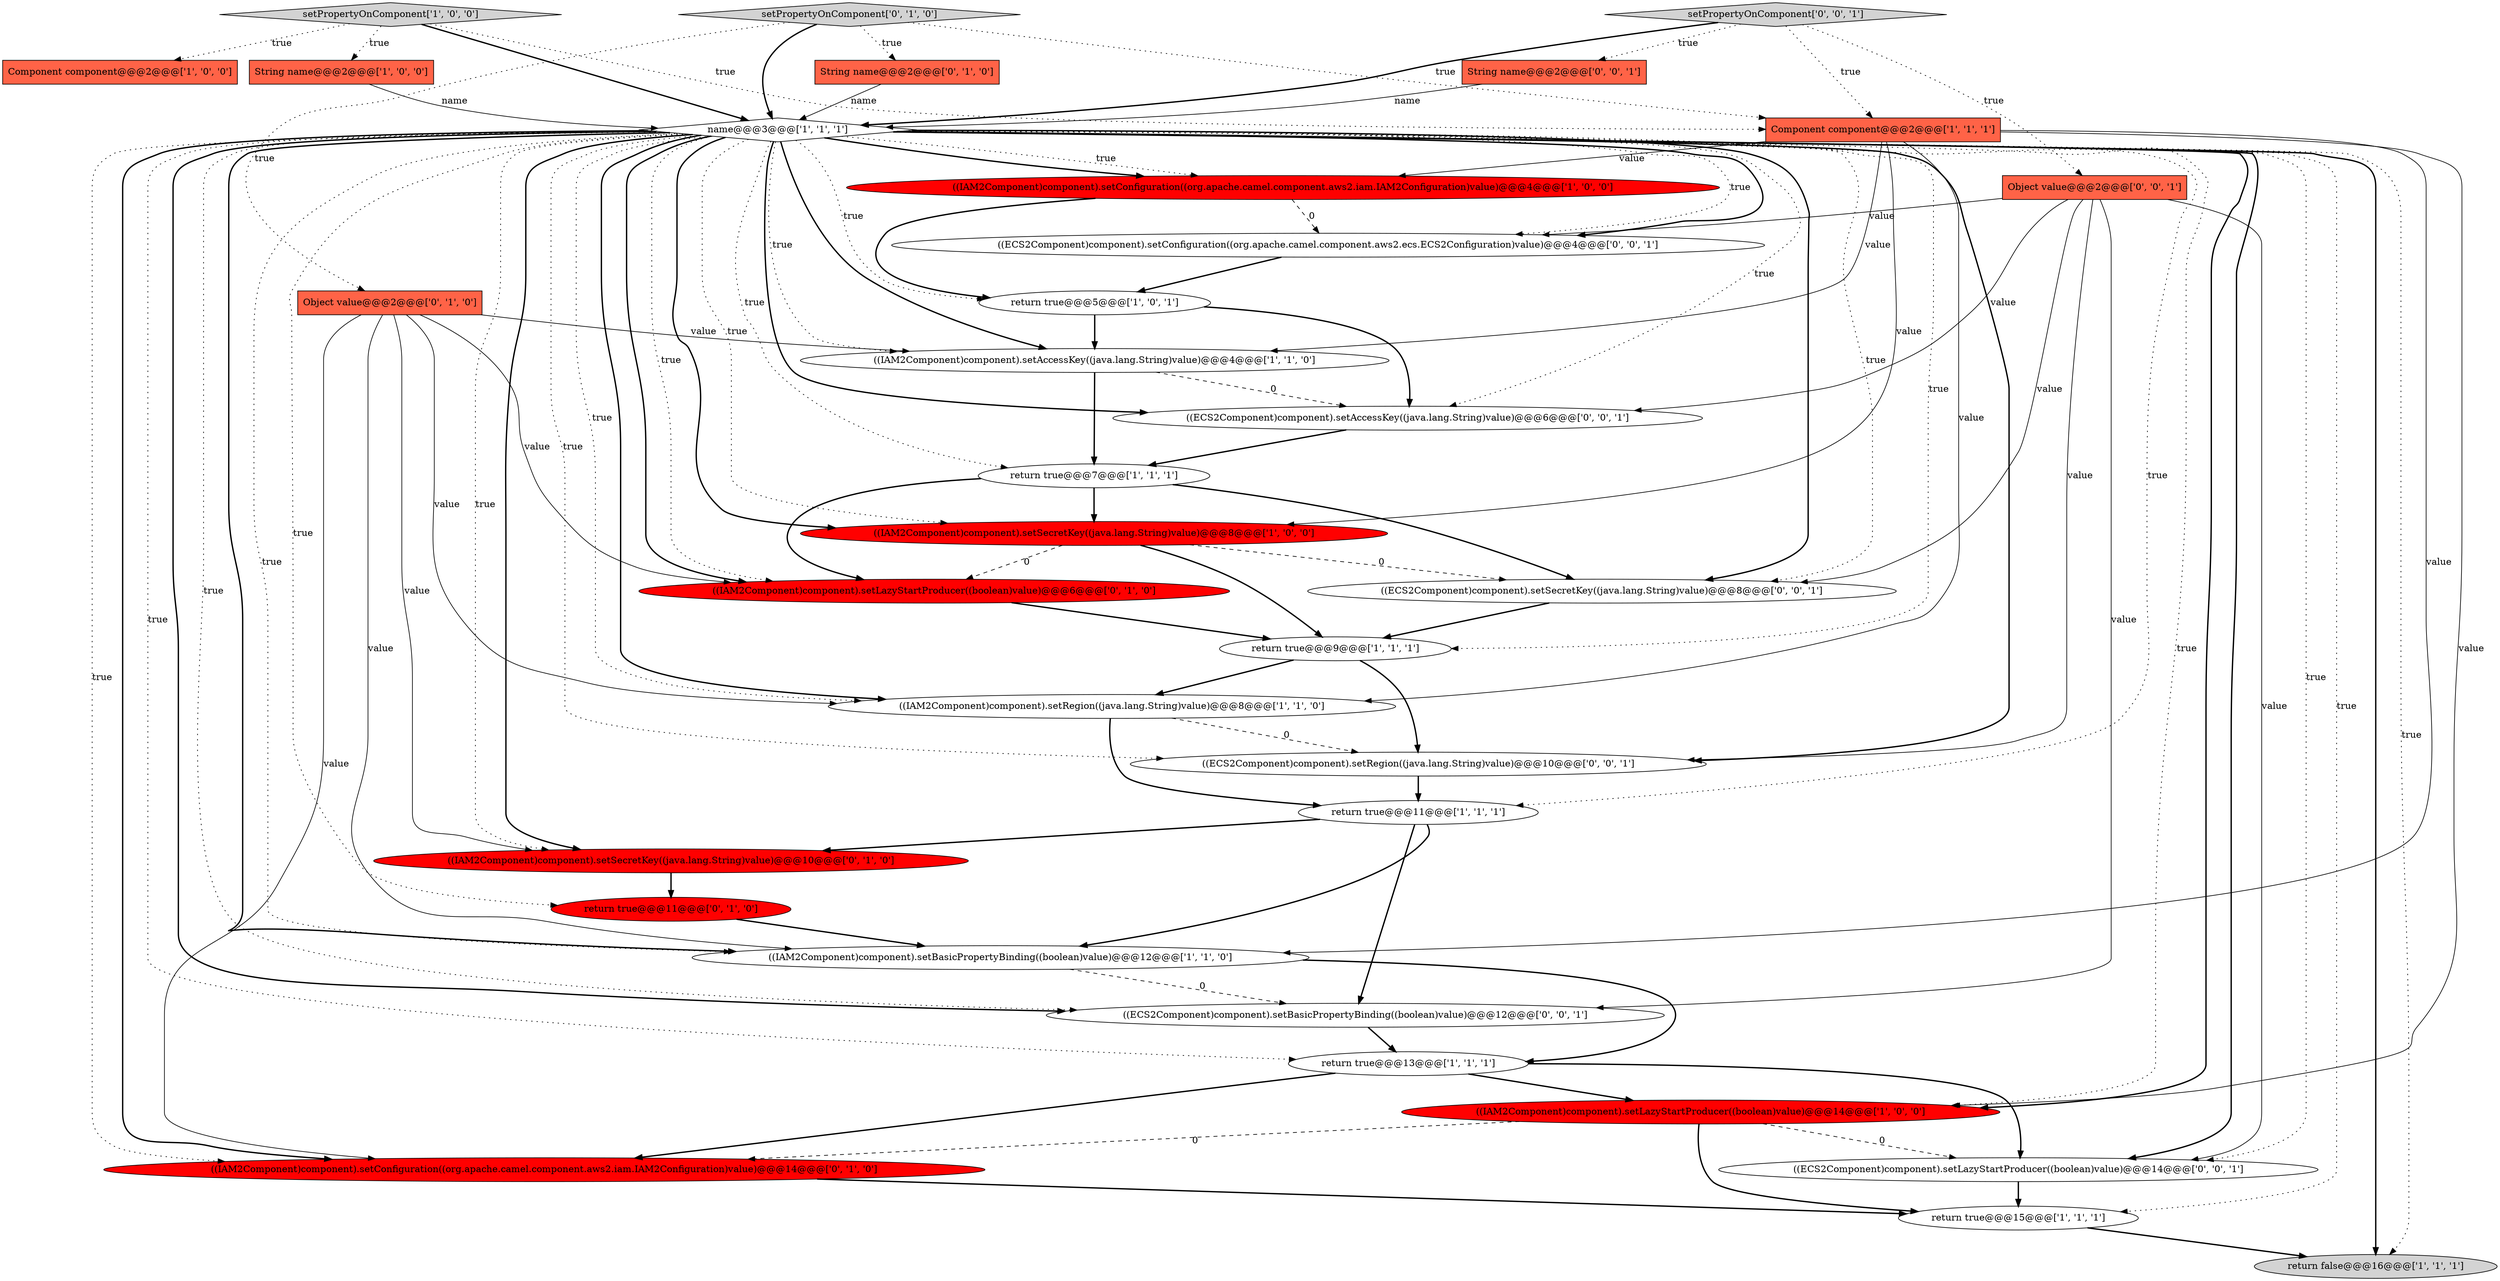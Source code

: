 digraph {
20 [style = filled, label = "((IAM2Component)component).setSecretKey((java.lang.String)value)@@@10@@@['0', '1', '0']", fillcolor = red, shape = ellipse image = "AAA1AAABBB2BBB"];
33 [style = filled, label = "setPropertyOnComponent['0', '0', '1']", fillcolor = lightgray, shape = diamond image = "AAA0AAABBB3BBB"];
26 [style = filled, label = "((ECS2Component)component).setAccessKey((java.lang.String)value)@@@6@@@['0', '0', '1']", fillcolor = white, shape = ellipse image = "AAA0AAABBB3BBB"];
18 [style = filled, label = "((IAM2Component)component).setConfiguration((org.apache.camel.component.aws2.iam.IAM2Configuration)value)@@@14@@@['0', '1', '0']", fillcolor = red, shape = ellipse image = "AAA1AAABBB2BBB"];
31 [style = filled, label = "((ECS2Component)component).setRegion((java.lang.String)value)@@@10@@@['0', '0', '1']", fillcolor = white, shape = ellipse image = "AAA0AAABBB3BBB"];
13 [style = filled, label = "((IAM2Component)component).setAccessKey((java.lang.String)value)@@@4@@@['1', '1', '0']", fillcolor = white, shape = ellipse image = "AAA0AAABBB1BBB"];
7 [style = filled, label = "return true@@@7@@@['1', '1', '1']", fillcolor = white, shape = ellipse image = "AAA0AAABBB1BBB"];
16 [style = filled, label = "return true@@@5@@@['1', '0', '1']", fillcolor = white, shape = ellipse image = "AAA0AAABBB1BBB"];
30 [style = filled, label = "((ECS2Component)component).setSecretKey((java.lang.String)value)@@@8@@@['0', '0', '1']", fillcolor = white, shape = ellipse image = "AAA0AAABBB3BBB"];
3 [style = filled, label = "return true@@@13@@@['1', '1', '1']", fillcolor = white, shape = ellipse image = "AAA0AAABBB1BBB"];
19 [style = filled, label = "Object value@@@2@@@['0', '1', '0']", fillcolor = tomato, shape = box image = "AAA0AAABBB2BBB"];
25 [style = filled, label = "((ECS2Component)component).setBasicPropertyBinding((boolean)value)@@@12@@@['0', '0', '1']", fillcolor = white, shape = ellipse image = "AAA0AAABBB3BBB"];
5 [style = filled, label = "return true@@@9@@@['1', '1', '1']", fillcolor = white, shape = ellipse image = "AAA0AAABBB1BBB"];
0 [style = filled, label = "((IAM2Component)component).setRegion((java.lang.String)value)@@@8@@@['1', '1', '0']", fillcolor = white, shape = ellipse image = "AAA0AAABBB1BBB"];
32 [style = filled, label = "String name@@@2@@@['0', '0', '1']", fillcolor = tomato, shape = box image = "AAA0AAABBB3BBB"];
4 [style = filled, label = "((IAM2Component)component).setBasicPropertyBinding((boolean)value)@@@12@@@['1', '1', '0']", fillcolor = white, shape = ellipse image = "AAA0AAABBB1BBB"];
24 [style = filled, label = "setPropertyOnComponent['0', '1', '0']", fillcolor = lightgray, shape = diamond image = "AAA0AAABBB2BBB"];
15 [style = filled, label = "return true@@@15@@@['1', '1', '1']", fillcolor = white, shape = ellipse image = "AAA0AAABBB1BBB"];
28 [style = filled, label = "((ECS2Component)component).setConfiguration((org.apache.camel.component.aws2.ecs.ECS2Configuration)value)@@@4@@@['0', '0', '1']", fillcolor = white, shape = ellipse image = "AAA0AAABBB3BBB"];
1 [style = filled, label = "((IAM2Component)component).setConfiguration((org.apache.camel.component.aws2.iam.IAM2Configuration)value)@@@4@@@['1', '0', '0']", fillcolor = red, shape = ellipse image = "AAA1AAABBB1BBB"];
8 [style = filled, label = "String name@@@2@@@['1', '0', '0']", fillcolor = tomato, shape = box image = "AAA0AAABBB1BBB"];
9 [style = filled, label = "Component component@@@2@@@['1', '1', '1']", fillcolor = tomato, shape = box image = "AAA0AAABBB1BBB"];
11 [style = filled, label = "return true@@@11@@@['1', '1', '1']", fillcolor = white, shape = ellipse image = "AAA0AAABBB1BBB"];
29 [style = filled, label = "Object value@@@2@@@['0', '0', '1']", fillcolor = tomato, shape = box image = "AAA0AAABBB3BBB"];
27 [style = filled, label = "((ECS2Component)component).setLazyStartProducer((boolean)value)@@@14@@@['0', '0', '1']", fillcolor = white, shape = ellipse image = "AAA0AAABBB3BBB"];
23 [style = filled, label = "((IAM2Component)component).setLazyStartProducer((boolean)value)@@@6@@@['0', '1', '0']", fillcolor = red, shape = ellipse image = "AAA1AAABBB2BBB"];
10 [style = filled, label = "name@@@3@@@['1', '1', '1']", fillcolor = white, shape = diamond image = "AAA0AAABBB1BBB"];
21 [style = filled, label = "String name@@@2@@@['0', '1', '0']", fillcolor = tomato, shape = box image = "AAA0AAABBB2BBB"];
14 [style = filled, label = "((IAM2Component)component).setSecretKey((java.lang.String)value)@@@8@@@['1', '0', '0']", fillcolor = red, shape = ellipse image = "AAA1AAABBB1BBB"];
2 [style = filled, label = "setPropertyOnComponent['1', '0', '0']", fillcolor = lightgray, shape = diamond image = "AAA0AAABBB1BBB"];
6 [style = filled, label = "Component component@@@2@@@['1', '0', '0']", fillcolor = tomato, shape = box image = "AAA0AAABBB1BBB"];
22 [style = filled, label = "return true@@@11@@@['0', '1', '0']", fillcolor = red, shape = ellipse image = "AAA1AAABBB2BBB"];
12 [style = filled, label = "return false@@@16@@@['1', '1', '1']", fillcolor = lightgray, shape = ellipse image = "AAA0AAABBB1BBB"];
17 [style = filled, label = "((IAM2Component)component).setLazyStartProducer((boolean)value)@@@14@@@['1', '0', '0']", fillcolor = red, shape = ellipse image = "AAA1AAABBB1BBB"];
7->30 [style = bold, label=""];
10->31 [style = dotted, label="true"];
19->0 [style = solid, label="value"];
10->3 [style = dotted, label="true"];
29->28 [style = solid, label="value"];
10->17 [style = bold, label=""];
10->30 [style = dotted, label="true"];
27->15 [style = bold, label=""];
3->27 [style = bold, label=""];
9->14 [style = solid, label="value"];
32->10 [style = solid, label="name"];
7->14 [style = bold, label=""];
22->4 [style = bold, label=""];
3->18 [style = bold, label=""];
4->25 [style = dashed, label="0"];
5->0 [style = bold, label=""];
9->1 [style = solid, label="value"];
10->20 [style = dotted, label="true"];
10->12 [style = bold, label=""];
19->20 [style = solid, label="value"];
19->13 [style = solid, label="value"];
9->13 [style = solid, label="value"];
10->1 [style = dotted, label="true"];
10->4 [style = dotted, label="true"];
24->21 [style = dotted, label="true"];
10->16 [style = dotted, label="true"];
2->8 [style = dotted, label="true"];
11->25 [style = bold, label=""];
17->27 [style = dashed, label="0"];
10->18 [style = dotted, label="true"];
24->10 [style = bold, label=""];
4->3 [style = bold, label=""];
29->26 [style = solid, label="value"];
10->31 [style = bold, label=""];
26->7 [style = bold, label=""];
10->14 [style = bold, label=""];
33->32 [style = dotted, label="true"];
25->3 [style = bold, label=""];
18->15 [style = bold, label=""];
16->26 [style = bold, label=""];
10->26 [style = bold, label=""];
13->26 [style = dashed, label="0"];
31->11 [style = bold, label=""];
10->25 [style = dotted, label="true"];
10->23 [style = dotted, label="true"];
10->25 [style = bold, label=""];
1->16 [style = bold, label=""];
29->30 [style = solid, label="value"];
10->0 [style = bold, label=""];
7->23 [style = bold, label=""];
17->15 [style = bold, label=""];
10->0 [style = dotted, label="true"];
24->19 [style = dotted, label="true"];
10->26 [style = dotted, label="true"];
15->12 [style = bold, label=""];
29->31 [style = solid, label="value"];
10->1 [style = bold, label=""];
17->18 [style = dashed, label="0"];
19->18 [style = solid, label="value"];
10->18 [style = bold, label=""];
16->13 [style = bold, label=""];
23->5 [style = bold, label=""];
10->28 [style = dotted, label="true"];
11->4 [style = bold, label=""];
0->11 [style = bold, label=""];
9->17 [style = solid, label="value"];
33->9 [style = dotted, label="true"];
1->28 [style = dashed, label="0"];
2->10 [style = bold, label=""];
10->17 [style = dotted, label="true"];
29->27 [style = solid, label="value"];
19->4 [style = solid, label="value"];
29->25 [style = solid, label="value"];
14->23 [style = dashed, label="0"];
2->9 [style = dotted, label="true"];
10->13 [style = dotted, label="true"];
10->13 [style = bold, label=""];
10->11 [style = dotted, label="true"];
2->6 [style = dotted, label="true"];
10->23 [style = bold, label=""];
30->5 [style = bold, label=""];
8->10 [style = solid, label="name"];
33->29 [style = dotted, label="true"];
3->17 [style = bold, label=""];
10->30 [style = bold, label=""];
9->4 [style = solid, label="value"];
14->5 [style = bold, label=""];
11->20 [style = bold, label=""];
10->12 [style = dotted, label="true"];
10->20 [style = bold, label=""];
10->28 [style = bold, label=""];
9->0 [style = solid, label="value"];
19->23 [style = solid, label="value"];
10->27 [style = bold, label=""];
24->9 [style = dotted, label="true"];
33->10 [style = bold, label=""];
10->5 [style = dotted, label="true"];
28->16 [style = bold, label=""];
20->22 [style = bold, label=""];
10->14 [style = dotted, label="true"];
10->15 [style = dotted, label="true"];
5->31 [style = bold, label=""];
13->7 [style = bold, label=""];
21->10 [style = solid, label="name"];
14->30 [style = dashed, label="0"];
0->31 [style = dashed, label="0"];
10->4 [style = bold, label=""];
10->22 [style = dotted, label="true"];
10->27 [style = dotted, label="true"];
10->7 [style = dotted, label="true"];
}

